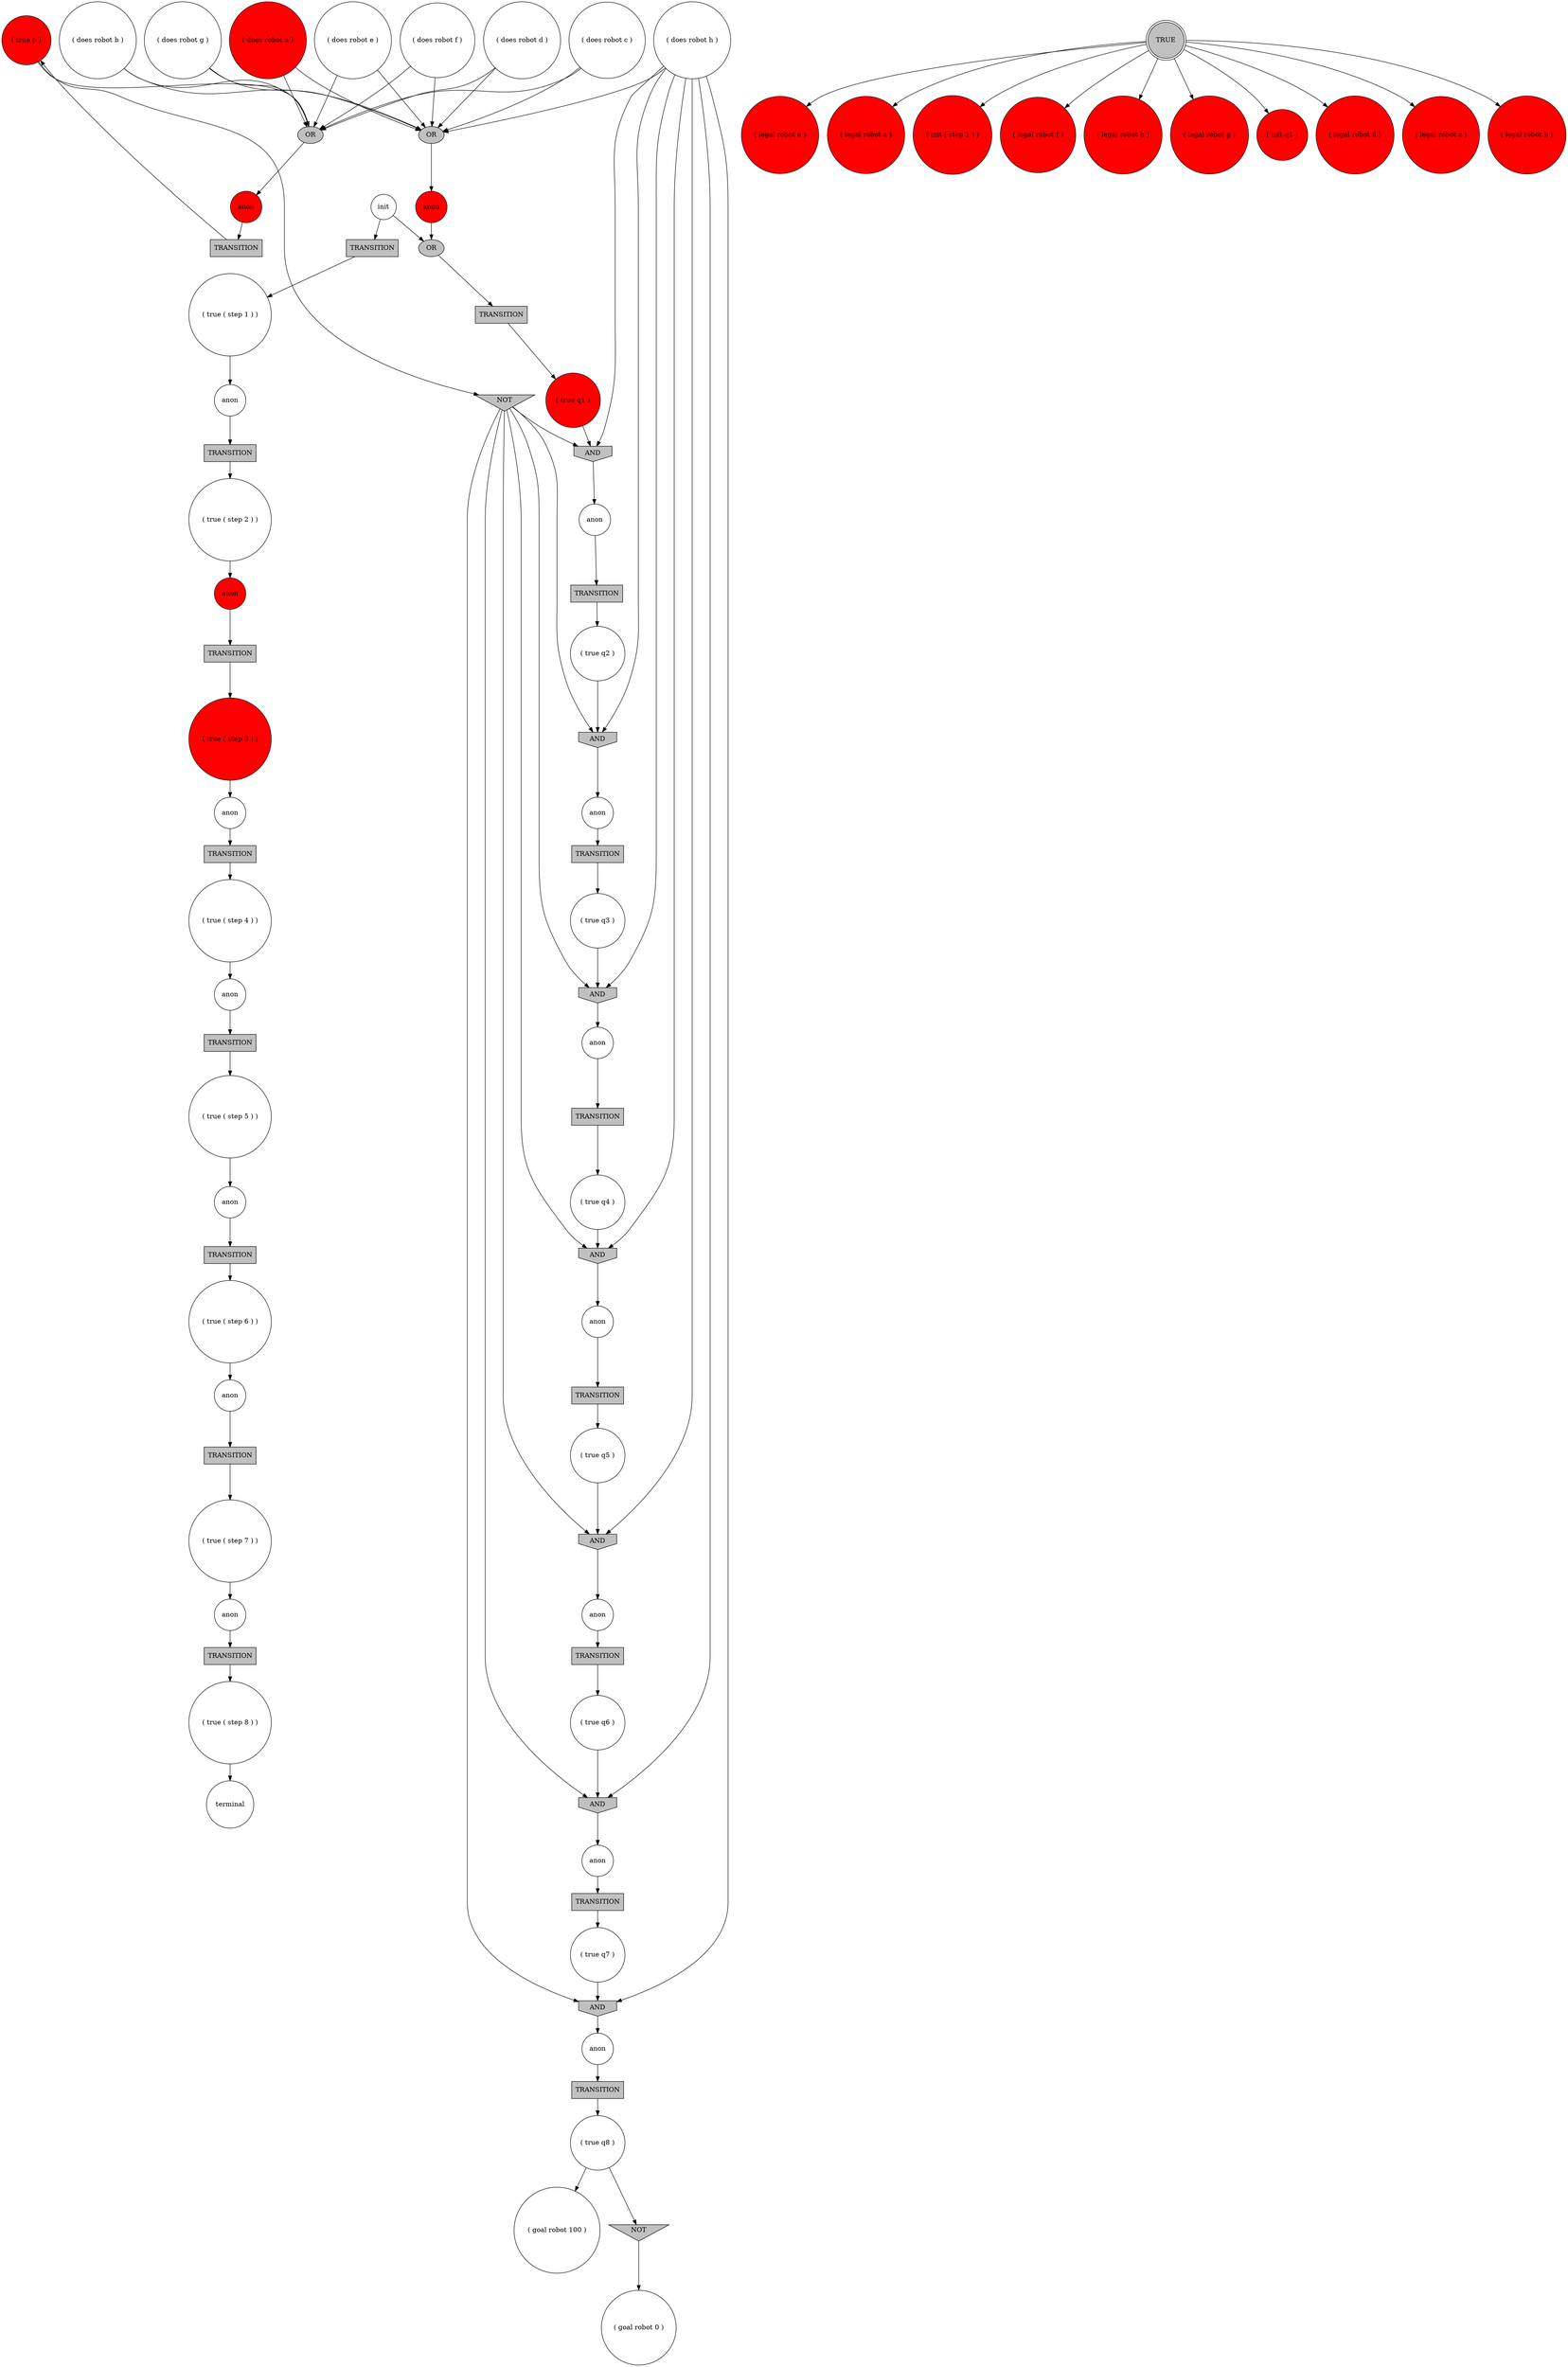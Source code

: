 digraph propNet
{
	"@41b67436"[shape=circle, style= filled, fillcolor=white, label="( true ( step 8 ) )"]; "@41b67436"->"@126fd087"; 
	"@542b340"[shape=circle, style= filled, fillcolor=red, label="( legal robot e )"]; 
	"@dd40551"[shape=box, style= filled, fillcolor=grey, label="TRANSITION"]; "@dd40551"->"@60894ecf"; 
	"@754cba4b"[shape=invhouse, style= filled, fillcolor=grey, label="AND"]; "@754cba4b"->"@5e8c210"; 
	"@3921662c"[shape=doublecircle, style= filled, fillcolor=grey, label="TRUE"]; "@3921662c"->"@50123c1"; "@3921662c"->"@20546335"; "@3921662c"->"@7ed9c9e8"; "@3921662c"->"@542b340"; "@3921662c"->"@9d18702"; "@3921662c"->"@6cfa5e6"; "@3921662c"->"@2639d673"; "@3921662c"->"@27c7b77c"; "@3921662c"->"@34edb551"; "@3921662c"->"@3a2308fd"; 
	"@34ff3f6c"[shape=invhouse, style= filled, fillcolor=grey, label="AND"]; "@34ff3f6c"->"@39097852"; 
	"@55df8cca"[shape=circle, style= filled, fillcolor=white, label="anon"]; "@55df8cca"->"@274a6970"; 
	"@326af6f0"[shape=circle, style= filled, fillcolor=white, label="( goal robot 0 )"]; 
	"@4c86131d"[shape=box, style= filled, fillcolor=grey, label="TRANSITION"]; "@4c86131d"->"@ae938ab"; 
	"@42760bea"[shape=circle, style= filled, fillcolor=white, label="anon"]; "@42760bea"->"@50aea4f2"; 
	"@266c4fa"[shape=box, style= filled, fillcolor=grey, label="TRANSITION"]; "@266c4fa"->"@5505ca69"; 
	"@66d65ecb"[shape=invhouse, style= filled, fillcolor=grey, label="AND"]; "@66d65ecb"->"@4095eb44"; 
	"@2f6ad74b"[shape=circle, style= filled, fillcolor=white, label="( true q4 )"]; "@2f6ad74b"->"@7b1efee5"; 
	"@4ef149d3"[shape=invhouse, style= filled, fillcolor=grey, label="AND"]; "@4ef149d3"->"@42760bea"; 
	"@6de8efcc"[shape=circle, style= filled, fillcolor=white, label="anon"]; "@6de8efcc"->"@266c4fa"; 
	"@592fdc8a"[shape=circle, style= filled, fillcolor=red, label="anon"]; "@592fdc8a"->"@7d429fa2"; 
	"@27f182d7"[shape=circle, style= filled, fillcolor=red, label="( true p )"]; "@27f182d7"->"@2e3bfe73"; "@27f182d7"->"@6c7e43d7"; 
	"@60c9936e"[shape=circle, style= filled, fillcolor=white, label="( true q8 )"]; "@60c9936e"->"@5c4d8799"; "@60c9936e"->"@30d0e016"; 
	"@6c7e43d7"[shape=ellipse, style= filled, fillcolor=grey, label="OR"]; "@6c7e43d7"->"@4b92195e"; 
	"@6cfa5e6"[shape=circle, style= filled, fillcolor=red, label="( legal robot g )"]; 
	"@10b2df1b"[shape=box, style= filled, fillcolor=grey, label="TRANSITION"]; "@10b2df1b"->"@76583eb8"; 
	"@7376755a"[shape=box, style= filled, fillcolor=grey, label="TRANSITION"]; "@7376755a"->"@4a53272b"; 
	"@7ed9c9e8"[shape=circle, style= filled, fillcolor=red, label="( legal robot f )"]; 
	"@bf6b0c2"[shape=box, style= filled, fillcolor=grey, label="TRANSITION"]; "@bf6b0c2"->"@117f5fbd"; 
	"@5d503565"[shape=invhouse, style= filled, fillcolor=grey, label="AND"]; "@5d503565"->"@1caea07c"; 
	"@626ec654"[shape=circle, style= filled, fillcolor=red, label="( does robot a )"]; "@626ec654"->"@2b16ea52"; "@626ec654"->"@6c7e43d7"; 
	"@274a6970"[shape=box, style= filled, fillcolor=grey, label="TRANSITION"]; "@274a6970"->"@2b3cc3f8"; 
	"@3921579b"[shape=box, style= filled, fillcolor=grey, label="TRANSITION"]; "@3921579b"->"@513511fc"; 
	"@27c7b77c"[shape=circle, style= filled, fillcolor=red, label="( legal robot d )"]; 
	"@34edb551"[shape=circle, style= filled, fillcolor=red, label="( legal robot c )"]; 
	"@6c48979"[shape=circle, style= filled, fillcolor=white, label="anon"]; "@6c48979"->"@7376755a"; 
	"@692a3b14"[shape=circle, style= filled, fillcolor=white, label="anon"]; "@692a3b14"->"@4c86131d"; 
	"@50123c1"[shape=circle, style= filled, fillcolor=red, label="( legal robot a )"]; 
	"@ae938ab"[shape=circle, style= filled, fillcolor=white, label="( true ( step 7 ) )"]; "@ae938ab"->"@4c8762d2"; 
	"@117f5fbd"[shape=circle, style= filled, fillcolor=white, label="( true ( step 6 ) )"]; "@117f5fbd"->"@692a3b14"; 
	"@2b3cc3f8"[shape=circle, style= filled, fillcolor=white, label="( true ( step 2 ) )"]; "@2b3cc3f8"->"@27d44dbd"; 
	"@2b16ea52"[shape=ellipse, style= filled, fillcolor=grey, label="OR"]; "@2b16ea52"->"@592fdc8a"; 
	"@60894ecf"[shape=circle, style= filled, fillcolor=red, label="( true ( step 3 ) )"]; "@60894ecf"->"@6de8efcc"; 
	"@30d0e016"[shape=invtriangle, style= filled, fillcolor=grey, label="NOT"]; "@30d0e016"->"@326af6f0"; 
	"@2e3bfe73"[shape=invtriangle, style= filled, fillcolor=grey, label="NOT"]; "@2e3bfe73"->"@4ef149d3"; "@2e3bfe73"->"@34ff3f6c"; "@2e3bfe73"->"@5d503565"; "@2e3bfe73"->"@754cba4b"; "@2e3bfe73"->"@5b6d9304"; "@2e3bfe73"->"@7b1efee5"; "@2e3bfe73"->"@66d65ecb"; 
	"@513511fc"[shape=circle, style= filled, fillcolor=white, label="( true q5 )"]; "@513511fc"->"@5d503565"; 
	"@6d536d1a"[shape=circle, style= filled, fillcolor=white, label="( does robot e )"]; "@6d536d1a"->"@2b16ea52"; "@6d536d1a"->"@6c7e43d7"; 
	"@2639d673"[shape=circle, style= filled, fillcolor=red, label="( init q1 )"]; 
	"@4b92195e"[shape=circle, style= filled, fillcolor=red, label="anon"]; "@4b92195e"->"@79a1fc72"; 
	"@3be801a5"[shape=circle, style= filled, fillcolor=red, label="( true q1 )"]; "@3be801a5"->"@4ef149d3"; 
	"@2c4c5b01"[shape=box, style= filled, fillcolor=grey, label="TRANSITION"]; "@2c4c5b01"->"@1624d35a"; 
	"@76e2f82c"[shape=circle, style= filled, fillcolor=white, label="( does robot f )"]; "@76e2f82c"->"@2b16ea52"; "@76e2f82c"->"@6c7e43d7"; 
	"@55441515"[shape=circle, style= filled, fillcolor=white, label="( does robot h )"]; "@55441515"->"@4ef149d3"; "@55441515"->"@34ff3f6c"; "@55441515"->"@2b16ea52"; "@55441515"->"@5d503565"; "@55441515"->"@754cba4b"; "@55441515"->"@5b6d9304"; "@55441515"->"@7b1efee5"; "@55441515"->"@66d65ecb"; 
	"@4095eb44"[shape=circle, style= filled, fillcolor=white, label="anon"]; "@4095eb44"->"@6990aacb"; 
	"@da34272"[shape=circle, style= filled, fillcolor=white, label="anon"]; "@da34272"->"@bf6b0c2"; 
	"@1caea07c"[shape=circle, style= filled, fillcolor=white, label="anon"]; "@1caea07c"->"@158bd77f"; 
	"@6858cf8b"[shape=circle, style= filled, fillcolor=white, label="( true q6 )"]; "@6858cf8b"->"@34ff3f6c"; 
	"@79a1fc72"[shape=box, style= filled, fillcolor=grey, label="TRANSITION"]; "@79a1fc72"->"@27f182d7"; 
	"@9d18702"[shape=circle, style= filled, fillcolor=red, label="( legal robot h )"]; 
	"@5c4d8799"[shape=circle, style= filled, fillcolor=white, label="( goal robot 100 )"]; 
	"@4c8762d2"[shape=circle, style= filled, fillcolor=white, label="anon"]; "@4c8762d2"->"@4aa8973"; 
	"@31b7dae0"[shape=circle, style= filled, fillcolor=white, label="( true q2 )"]; "@31b7dae0"->"@754cba4b"; 
	"@4aa8973"[shape=box, style= filled, fillcolor=grey, label="TRANSITION"]; "@4aa8973"->"@41b67436"; 
	"@39097852"[shape=circle, style= filled, fillcolor=white, label="anon"]; "@39097852"->"@2c4c5b01"; 
	"@6990aacb"[shape=box, style= filled, fillcolor=grey, label="TRANSITION"]; "@6990aacb"->"@2f6ad74b"; 
	"@50aea4f2"[shape=box, style= filled, fillcolor=grey, label="TRANSITION"]; "@50aea4f2"->"@31b7dae0"; 
	"@702663fb"[shape=circle, style= filled, fillcolor=white, label="anon"]; "@702663fb"->"@2625c7da"; 
	"@b3d5963"[shape=circle, style= filled, fillcolor=white, label="( does robot d )"]; "@b3d5963"->"@2b16ea52"; "@b3d5963"->"@6c7e43d7"; 
	"@3a2308fd"[shape=circle, style= filled, fillcolor=red, label="( legal robot b )"]; 
	"@6efbff24"[shape=circle, style= filled, fillcolor=white, label="( true ( step 1 ) )"]; "@6efbff24"->"@55df8cca"; 
	"@76583eb8"[shape=circle, style= filled, fillcolor=white, label="( true q3 )"]; "@76583eb8"->"@66d65ecb"; 
	"@572cc5cc"[shape=circle, style= filled, fillcolor=white, label="anon"]; "@572cc5cc"->"@3921579b"; 
	"@7d429fa2"[shape=ellipse, style= filled, fillcolor=grey, label="OR"]; "@7d429fa2"->"@208109e2"; 
	"@20546335"[shape=circle, style= filled, fillcolor=red, label="( init ( step 1 ) )"]; 
	"@208109e2"[shape=box, style= filled, fillcolor=grey, label="TRANSITION"]; "@208109e2"->"@3be801a5"; 
	"@36399f5a"[shape=circle, style= filled, fillcolor=white, label="init"]; "@36399f5a"->"@7d429fa2"; "@36399f5a"->"@3e2a8550"; 
	"@186a228c"[shape=circle, style= filled, fillcolor=white, label="( does robot c )"]; "@186a228c"->"@2b16ea52"; "@186a228c"->"@6c7e43d7"; 
	"@72cd8c25"[shape=circle, style= filled, fillcolor=white, label="( does robot b )"]; "@72cd8c25"->"@2b16ea52"; "@72cd8c25"->"@6c7e43d7"; 
	"@126fd087"[shape=circle, style= filled, fillcolor=white, label="terminal"]; 
	"@27d44dbd"[shape=circle, style= filled, fillcolor=red, label="anon"]; "@27d44dbd"->"@dd40551"; 
	"@5b6d9304"[shape=invhouse, style= filled, fillcolor=grey, label="AND"]; "@5b6d9304"->"@702663fb"; 
	"@5505ca69"[shape=circle, style= filled, fillcolor=white, label="( true ( step 4 ) )"]; "@5505ca69"->"@6c48979"; 
	"@79a0bad2"[shape=circle, style= filled, fillcolor=white, label="( does robot g )"]; "@79a0bad2"->"@2b16ea52"; "@79a0bad2"->"@6c7e43d7"; 
	"@158bd77f"[shape=box, style= filled, fillcolor=grey, label="TRANSITION"]; "@158bd77f"->"@6858cf8b"; 
	"@4a53272b"[shape=circle, style= filled, fillcolor=white, label="( true ( step 5 ) )"]; "@4a53272b"->"@da34272"; 
	"@5e8c210"[shape=circle, style= filled, fillcolor=white, label="anon"]; "@5e8c210"->"@10b2df1b"; 
	"@3e2a8550"[shape=box, style= filled, fillcolor=grey, label="TRANSITION"]; "@3e2a8550"->"@6efbff24"; 
	"@7b1efee5"[shape=invhouse, style= filled, fillcolor=grey, label="AND"]; "@7b1efee5"->"@572cc5cc"; 
	"@1624d35a"[shape=circle, style= filled, fillcolor=white, label="( true q7 )"]; "@1624d35a"->"@5b6d9304"; 
	"@2625c7da"[shape=box, style= filled, fillcolor=grey, label="TRANSITION"]; "@2625c7da"->"@60c9936e"; 
}